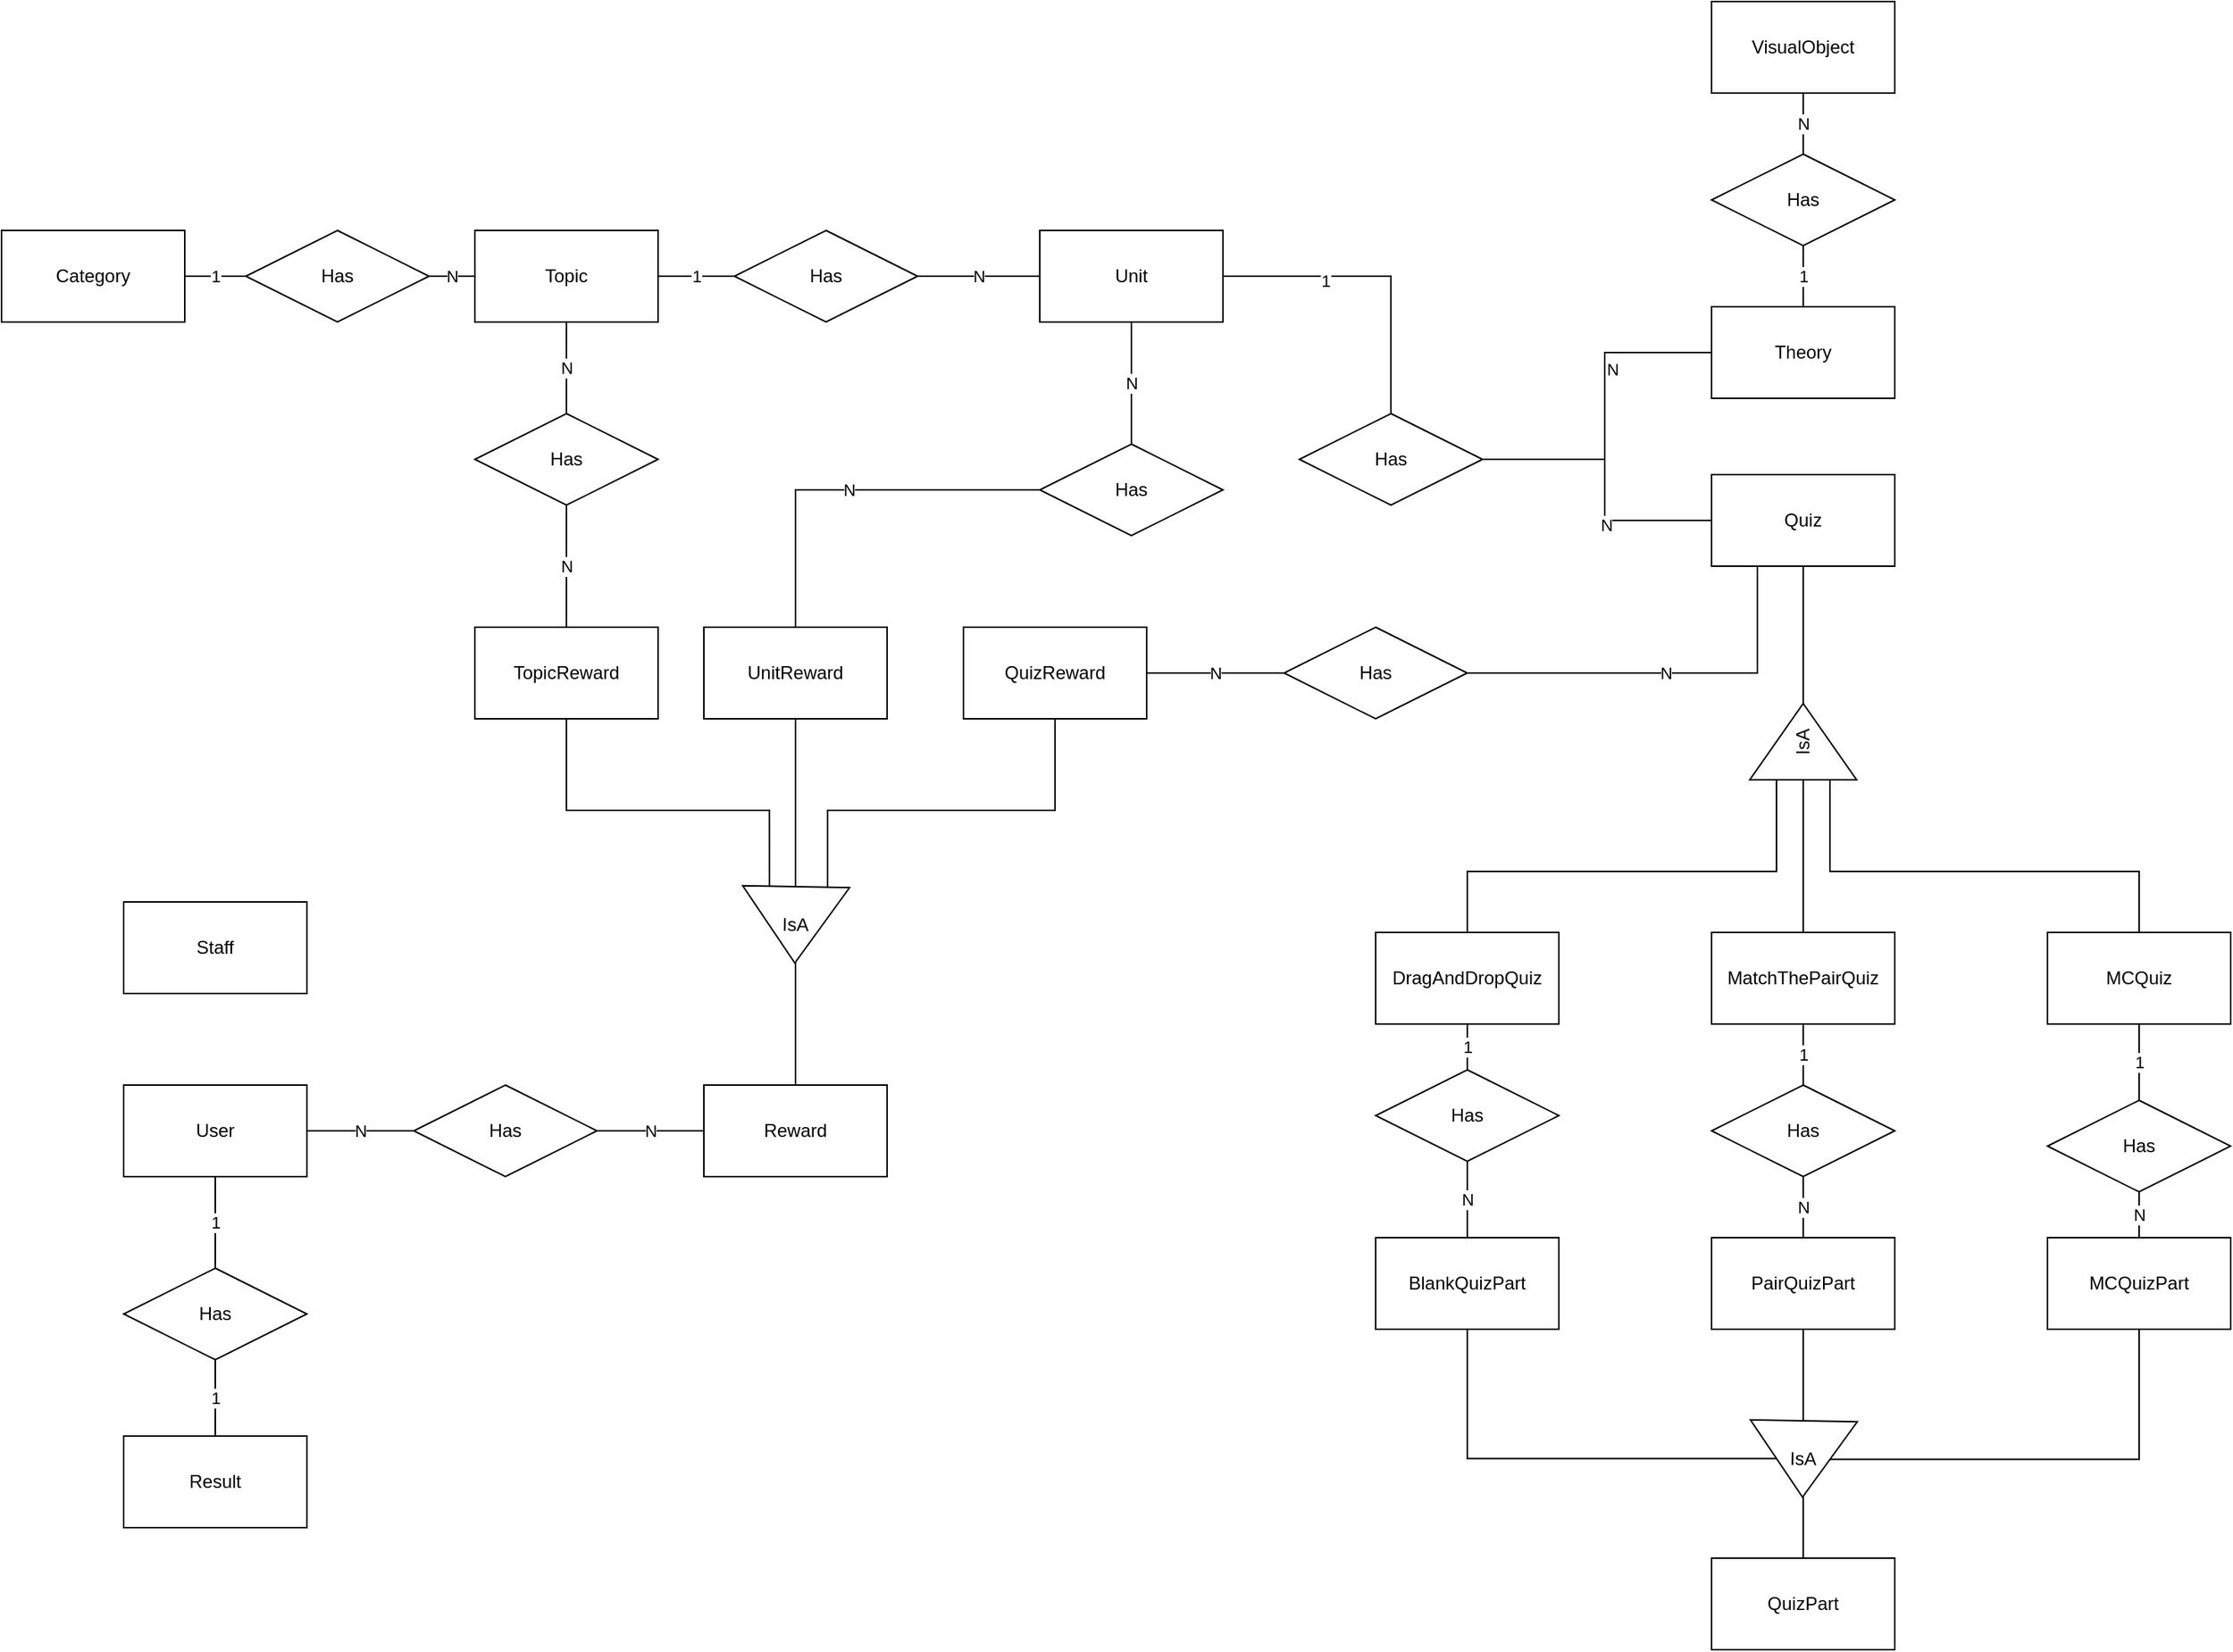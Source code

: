 <mxfile version="13.4.9" type="github">
  <diagram id="R2lEEEUBdFMjLlhIrx00" name="Page-1">
    <mxGraphModel dx="1350" dy="774" grid="1" gridSize="10" guides="1" tooltips="1" connect="1" arrows="1" fold="1" page="1" pageScale="1" pageWidth="1654" pageHeight="1169" math="0" shadow="0" extFonts="Permanent Marker^https://fonts.googleapis.com/css?family=Permanent+Marker">
      <root>
        <mxCell id="0" />
        <mxCell id="1" parent="0" />
        <mxCell id="sqilVZkOUBa6XORCe38h-3" value="Staff" style="whiteSpace=wrap;html=1;" vertex="1" parent="1">
          <mxGeometry x="120" y="640" width="120" height="60" as="geometry" />
        </mxCell>
        <mxCell id="sqilVZkOUBa6XORCe38h-30" value="1" style="edgeStyle=orthogonalEdgeStyle;rounded=0;orthogonalLoop=1;jettySize=auto;html=1;endArrow=none;endFill=0;" edge="1" parent="1" source="sqilVZkOUBa6XORCe38h-4" target="sqilVZkOUBa6XORCe38h-29">
          <mxGeometry relative="1" as="geometry" />
        </mxCell>
        <mxCell id="sqilVZkOUBa6XORCe38h-72" value="N" style="edgeStyle=orthogonalEdgeStyle;rounded=0;sketch=0;orthogonalLoop=1;jettySize=auto;html=1;entryX=0;entryY=0.5;entryDx=0;entryDy=0;endArrow=none;endFill=0;" edge="1" parent="1" source="sqilVZkOUBa6XORCe38h-4" target="sqilVZkOUBa6XORCe38h-54">
          <mxGeometry relative="1" as="geometry" />
        </mxCell>
        <mxCell id="sqilVZkOUBa6XORCe38h-4" value="User" style="whiteSpace=wrap;html=1;" vertex="1" parent="1">
          <mxGeometry x="120" y="760" width="120" height="60" as="geometry" />
        </mxCell>
        <mxCell id="sqilVZkOUBa6XORCe38h-5" value="Result" style="whiteSpace=wrap;html=1;" vertex="1" parent="1">
          <mxGeometry x="120" y="990" width="120" height="60" as="geometry" />
        </mxCell>
        <mxCell id="sqilVZkOUBa6XORCe38h-35" value="" style="edgeStyle=orthogonalEdgeStyle;rounded=0;orthogonalLoop=1;jettySize=auto;html=1;endArrow=none;endFill=0;" edge="1" parent="1" source="sqilVZkOUBa6XORCe38h-6" target="sqilVZkOUBa6XORCe38h-33">
          <mxGeometry relative="1" as="geometry" />
        </mxCell>
        <mxCell id="sqilVZkOUBa6XORCe38h-39" value="1" style="edgeStyle=orthogonalEdgeStyle;rounded=0;orthogonalLoop=1;jettySize=auto;html=1;endArrow=none;endFill=0;" edge="1" parent="1" source="sqilVZkOUBa6XORCe38h-6" target="sqilVZkOUBa6XORCe38h-33">
          <mxGeometry relative="1" as="geometry" />
        </mxCell>
        <mxCell id="sqilVZkOUBa6XORCe38h-6" value="Category" style="whiteSpace=wrap;html=1;" vertex="1" parent="1">
          <mxGeometry x="40" y="200" width="120" height="60" as="geometry" />
        </mxCell>
        <mxCell id="sqilVZkOUBa6XORCe38h-37" value="1" style="edgeStyle=orthogonalEdgeStyle;rounded=0;orthogonalLoop=1;jettySize=auto;html=1;endArrow=none;endFill=0;" edge="1" parent="1" source="sqilVZkOUBa6XORCe38h-7" target="sqilVZkOUBa6XORCe38h-32">
          <mxGeometry relative="1" as="geometry" />
        </mxCell>
        <mxCell id="sqilVZkOUBa6XORCe38h-86" value="N" style="edgeStyle=orthogonalEdgeStyle;rounded=0;sketch=0;orthogonalLoop=1;jettySize=auto;html=1;endArrow=none;endFill=0;" edge="1" parent="1" source="sqilVZkOUBa6XORCe38h-7" target="sqilVZkOUBa6XORCe38h-55">
          <mxGeometry relative="1" as="geometry" />
        </mxCell>
        <mxCell id="sqilVZkOUBa6XORCe38h-7" value="Topic" style="whiteSpace=wrap;html=1;" vertex="1" parent="1">
          <mxGeometry x="350" y="200" width="120" height="60" as="geometry" />
        </mxCell>
        <mxCell id="sqilVZkOUBa6XORCe38h-41" value="" style="edgeStyle=orthogonalEdgeStyle;rounded=0;orthogonalLoop=1;jettySize=auto;html=1;endArrow=none;endFill=0;" edge="1" parent="1" source="sqilVZkOUBa6XORCe38h-8" target="sqilVZkOUBa6XORCe38h-40">
          <mxGeometry relative="1" as="geometry" />
        </mxCell>
        <mxCell id="sqilVZkOUBa6XORCe38h-108" value="1" style="edgeLabel;html=1;align=center;verticalAlign=middle;resizable=0;points=[];" vertex="1" connectable="0" parent="sqilVZkOUBa6XORCe38h-41">
          <mxGeometry x="-0.33" y="-3" relative="1" as="geometry">
            <mxPoint as="offset" />
          </mxGeometry>
        </mxCell>
        <mxCell id="sqilVZkOUBa6XORCe38h-88" value="N" style="edgeStyle=orthogonalEdgeStyle;rounded=0;sketch=0;orthogonalLoop=1;jettySize=auto;html=1;entryX=0.5;entryY=0;entryDx=0;entryDy=0;endArrow=none;endFill=0;" edge="1" parent="1" source="sqilVZkOUBa6XORCe38h-8" target="sqilVZkOUBa6XORCe38h-56">
          <mxGeometry relative="1" as="geometry" />
        </mxCell>
        <mxCell id="sqilVZkOUBa6XORCe38h-8" value="Unit" style="whiteSpace=wrap;html=1;" vertex="1" parent="1">
          <mxGeometry x="720" y="200" width="120" height="60" as="geometry" />
        </mxCell>
        <mxCell id="sqilVZkOUBa6XORCe38h-45" value="1" style="edgeStyle=orthogonalEdgeStyle;rounded=0;orthogonalLoop=1;jettySize=auto;html=1;endArrow=none;endFill=0;" edge="1" parent="1" source="sqilVZkOUBa6XORCe38h-10" target="sqilVZkOUBa6XORCe38h-44">
          <mxGeometry relative="1" as="geometry" />
        </mxCell>
        <mxCell id="sqilVZkOUBa6XORCe38h-10" value="Theory" style="whiteSpace=wrap;html=1;" vertex="1" parent="1">
          <mxGeometry x="1160" y="250" width="120" height="60" as="geometry" />
        </mxCell>
        <mxCell id="sqilVZkOUBa6XORCe38h-112" value="" style="edgeStyle=orthogonalEdgeStyle;rounded=0;sketch=0;orthogonalLoop=1;jettySize=auto;html=1;endArrow=none;endFill=0;" edge="1" parent="1" source="sqilVZkOUBa6XORCe38h-11" target="sqilVZkOUBa6XORCe38h-80">
          <mxGeometry relative="1" as="geometry" />
        </mxCell>
        <mxCell id="sqilVZkOUBa6XORCe38h-11" value="&lt;div style=&quot;text-align: left&quot;&gt;&lt;font size=&quot;1&quot;&gt;&lt;span style=&quot;background-color: rgb(255 , 255 , 255) ; font-size: 12px&quot;&gt;Quiz&lt;/span&gt;&lt;/font&gt;&lt;/div&gt;" style="whiteSpace=wrap;html=1;" vertex="1" parent="1">
          <mxGeometry x="1160" y="360" width="120" height="60" as="geometry" />
        </mxCell>
        <mxCell id="sqilVZkOUBa6XORCe38h-16" value="VisualObject" style="whiteSpace=wrap;html=1;" vertex="1" parent="1">
          <mxGeometry x="1160" y="50" width="120" height="60" as="geometry" />
        </mxCell>
        <mxCell id="sqilVZkOUBa6XORCe38h-50" style="edgeStyle=orthogonalEdgeStyle;rounded=0;orthogonalLoop=1;jettySize=auto;html=1;entryX=0;entryY=0.75;entryDx=0;entryDy=0;endArrow=none;endFill=0;" edge="1" parent="1" source="sqilVZkOUBa6XORCe38h-17" target="sqilVZkOUBa6XORCe38h-48">
          <mxGeometry relative="1" as="geometry">
            <Array as="points">
              <mxPoint x="410" y="580" />
              <mxPoint x="543" y="580" />
            </Array>
          </mxGeometry>
        </mxCell>
        <mxCell id="sqilVZkOUBa6XORCe38h-17" value="TopicReward" style="whiteSpace=wrap;html=1;" vertex="1" parent="1">
          <mxGeometry x="350" y="460" width="120" height="60" as="geometry" />
        </mxCell>
        <mxCell id="sqilVZkOUBa6XORCe38h-51" style="edgeStyle=orthogonalEdgeStyle;rounded=0;orthogonalLoop=1;jettySize=auto;html=1;endArrow=none;endFill=0;" edge="1" parent="1" source="sqilVZkOUBa6XORCe38h-18" target="sqilVZkOUBa6XORCe38h-48">
          <mxGeometry relative="1" as="geometry" />
        </mxCell>
        <mxCell id="sqilVZkOUBa6XORCe38h-18" value="UnitReward" style="whiteSpace=wrap;html=1;" vertex="1" parent="1">
          <mxGeometry x="500" y="460" width="120" height="60" as="geometry" />
        </mxCell>
        <mxCell id="sqilVZkOUBa6XORCe38h-19" value="Reward" style="whiteSpace=wrap;html=1;" vertex="1" parent="1">
          <mxGeometry x="500.0" y="760" width="120" height="60" as="geometry" />
        </mxCell>
        <mxCell id="sqilVZkOUBa6XORCe38h-52" style="edgeStyle=orthogonalEdgeStyle;rounded=0;orthogonalLoop=1;jettySize=auto;html=1;entryX=0.333;entryY=0.202;entryDx=0;entryDy=0;entryPerimeter=0;endArrow=none;endFill=0;" edge="1" parent="1" source="sqilVZkOUBa6XORCe38h-20" target="sqilVZkOUBa6XORCe38h-48">
          <mxGeometry relative="1" as="geometry">
            <Array as="points">
              <mxPoint x="730" y="580" />
              <mxPoint x="581" y="580" />
            </Array>
          </mxGeometry>
        </mxCell>
        <mxCell id="sqilVZkOUBa6XORCe38h-97" value="N" style="edgeStyle=orthogonalEdgeStyle;rounded=0;sketch=0;orthogonalLoop=1;jettySize=auto;html=1;entryX=0;entryY=0.5;entryDx=0;entryDy=0;endArrow=none;endFill=0;" edge="1" parent="1" source="sqilVZkOUBa6XORCe38h-20" target="sqilVZkOUBa6XORCe38h-57">
          <mxGeometry relative="1" as="geometry" />
        </mxCell>
        <mxCell id="sqilVZkOUBa6XORCe38h-20" value="&lt;span style=&quot;text-align: left ; background-color: rgb(255 , 255 , 255)&quot;&gt;QuizReward&lt;/span&gt;" style="whiteSpace=wrap;html=1;" vertex="1" parent="1">
          <mxGeometry x="670" y="460" width="120" height="60" as="geometry" />
        </mxCell>
        <mxCell id="sqilVZkOUBa6XORCe38h-98" value="1" style="edgeStyle=orthogonalEdgeStyle;rounded=0;sketch=0;orthogonalLoop=1;jettySize=auto;html=1;endArrow=none;endFill=0;" edge="1" parent="1" source="sqilVZkOUBa6XORCe38h-21" target="sqilVZkOUBa6XORCe38h-58">
          <mxGeometry relative="1" as="geometry" />
        </mxCell>
        <mxCell id="sqilVZkOUBa6XORCe38h-113" style="edgeStyle=orthogonalEdgeStyle;rounded=0;sketch=0;orthogonalLoop=1;jettySize=auto;html=1;entryX=0;entryY=0.25;entryDx=0;entryDy=0;endArrow=none;endFill=0;" edge="1" parent="1" source="sqilVZkOUBa6XORCe38h-21" target="sqilVZkOUBa6XORCe38h-80">
          <mxGeometry relative="1" as="geometry">
            <Array as="points">
              <mxPoint x="1000" y="620" />
              <mxPoint x="1203" y="620" />
            </Array>
          </mxGeometry>
        </mxCell>
        <mxCell id="sqilVZkOUBa6XORCe38h-21" value="DragAndDropQuiz" style="whiteSpace=wrap;html=1;" vertex="1" parent="1">
          <mxGeometry x="940" y="660" width="120" height="60" as="geometry" />
        </mxCell>
        <mxCell id="sqilVZkOUBa6XORCe38h-93" value="" style="edgeStyle=orthogonalEdgeStyle;rounded=0;sketch=0;orthogonalLoop=1;jettySize=auto;html=1;endArrow=none;endFill=0;" edge="1" parent="1" source="sqilVZkOUBa6XORCe38h-22" target="sqilVZkOUBa6XORCe38h-80">
          <mxGeometry relative="1" as="geometry" />
        </mxCell>
        <mxCell id="sqilVZkOUBa6XORCe38h-100" value="1" style="edgeStyle=orthogonalEdgeStyle;rounded=0;sketch=0;orthogonalLoop=1;jettySize=auto;html=1;endArrow=none;endFill=0;" edge="1" parent="1" source="sqilVZkOUBa6XORCe38h-22" target="sqilVZkOUBa6XORCe38h-59">
          <mxGeometry relative="1" as="geometry" />
        </mxCell>
        <mxCell id="sqilVZkOUBa6XORCe38h-22" value="MatchThePairQuiz" style="whiteSpace=wrap;html=1;" vertex="1" parent="1">
          <mxGeometry x="1160" y="660" width="120" height="60" as="geometry" />
        </mxCell>
        <mxCell id="sqilVZkOUBa6XORCe38h-91" style="edgeStyle=orthogonalEdgeStyle;rounded=0;sketch=0;orthogonalLoop=1;jettySize=auto;html=1;entryX=0;entryY=0.75;entryDx=0;entryDy=0;endArrow=none;endFill=0;" edge="1" parent="1" source="sqilVZkOUBa6XORCe38h-23" target="sqilVZkOUBa6XORCe38h-80">
          <mxGeometry relative="1" as="geometry">
            <Array as="points">
              <mxPoint x="1440" y="620" />
              <mxPoint x="1238" y="620" />
            </Array>
          </mxGeometry>
        </mxCell>
        <mxCell id="sqilVZkOUBa6XORCe38h-102" value="1" style="edgeStyle=orthogonalEdgeStyle;rounded=0;sketch=0;orthogonalLoop=1;jettySize=auto;html=1;endArrow=none;endFill=0;" edge="1" parent="1" source="sqilVZkOUBa6XORCe38h-23" target="sqilVZkOUBa6XORCe38h-60">
          <mxGeometry relative="1" as="geometry" />
        </mxCell>
        <mxCell id="sqilVZkOUBa6XORCe38h-23" value="MCQuiz" style="whiteSpace=wrap;html=1;" vertex="1" parent="1">
          <mxGeometry x="1380" y="660" width="120" height="60" as="geometry" />
        </mxCell>
        <mxCell id="sqilVZkOUBa6XORCe38h-114" style="edgeStyle=orthogonalEdgeStyle;rounded=0;sketch=0;orthogonalLoop=1;jettySize=auto;html=1;entryX=0.5;entryY=1;entryDx=0;entryDy=0;endArrow=none;endFill=0;" edge="1" parent="1" source="sqilVZkOUBa6XORCe38h-24" target="sqilVZkOUBa6XORCe38h-67">
          <mxGeometry relative="1" as="geometry">
            <Array as="points">
              <mxPoint x="1000" y="1005" />
            </Array>
          </mxGeometry>
        </mxCell>
        <mxCell id="sqilVZkOUBa6XORCe38h-24" value="Blank&lt;span style=&quot;text-align: left ; background-color: rgb(255 , 255 , 255)&quot;&gt;QuizPart&lt;/span&gt;" style="whiteSpace=wrap;html=1;" vertex="1" parent="1">
          <mxGeometry x="940" y="860" width="120" height="60" as="geometry" />
        </mxCell>
        <mxCell id="sqilVZkOUBa6XORCe38h-105" value="" style="edgeStyle=orthogonalEdgeStyle;rounded=0;sketch=0;orthogonalLoop=1;jettySize=auto;html=1;endArrow=none;endFill=0;" edge="1" parent="1" source="sqilVZkOUBa6XORCe38h-25" target="sqilVZkOUBa6XORCe38h-67">
          <mxGeometry relative="1" as="geometry" />
        </mxCell>
        <mxCell id="sqilVZkOUBa6XORCe38h-25" value="Pair&lt;span style=&quot;text-align: left ; background-color: rgb(255 , 255 , 255)&quot;&gt;QuizPart&lt;/span&gt;" style="whiteSpace=wrap;html=1;" vertex="1" parent="1">
          <mxGeometry x="1160" y="860" width="120" height="60" as="geometry" />
        </mxCell>
        <mxCell id="sqilVZkOUBa6XORCe38h-106" style="edgeStyle=orthogonalEdgeStyle;rounded=0;sketch=0;orthogonalLoop=1;jettySize=auto;html=1;entryX=0.5;entryY=0;entryDx=0;entryDy=0;endArrow=none;endFill=0;" edge="1" parent="1" source="sqilVZkOUBa6XORCe38h-26" target="sqilVZkOUBa6XORCe38h-67">
          <mxGeometry relative="1" as="geometry">
            <Array as="points">
              <mxPoint x="1440" y="1005" />
            </Array>
          </mxGeometry>
        </mxCell>
        <mxCell id="sqilVZkOUBa6XORCe38h-26" value="MC&lt;span style=&quot;text-align: left ; background-color: rgb(255 , 255 , 255)&quot;&gt;QuizPart&lt;/span&gt;" style="whiteSpace=wrap;html=1;" vertex="1" parent="1">
          <mxGeometry x="1380" y="860" width="120" height="60" as="geometry" />
        </mxCell>
        <mxCell id="sqilVZkOUBa6XORCe38h-27" value="&lt;span style=&quot;text-align: left ; background-color: rgb(255 , 255 , 255)&quot;&gt;QuizPart&lt;/span&gt;" style="whiteSpace=wrap;html=1;" vertex="1" parent="1">
          <mxGeometry x="1160" y="1070" width="120" height="60" as="geometry" />
        </mxCell>
        <mxCell id="sqilVZkOUBa6XORCe38h-31" value="1" style="edgeStyle=orthogonalEdgeStyle;rounded=0;orthogonalLoop=1;jettySize=auto;html=1;endArrow=none;endFill=0;" edge="1" parent="1" source="sqilVZkOUBa6XORCe38h-29" target="sqilVZkOUBa6XORCe38h-5">
          <mxGeometry relative="1" as="geometry" />
        </mxCell>
        <mxCell id="sqilVZkOUBa6XORCe38h-29" value="Has" style="shape=rhombus;perimeter=rhombusPerimeter;whiteSpace=wrap;html=1;align=center;" vertex="1" parent="1">
          <mxGeometry x="120" y="880" width="120" height="60" as="geometry" />
        </mxCell>
        <mxCell id="sqilVZkOUBa6XORCe38h-38" value="N" style="edgeStyle=orthogonalEdgeStyle;rounded=0;orthogonalLoop=1;jettySize=auto;html=1;endArrow=none;endFill=0;" edge="1" parent="1" source="sqilVZkOUBa6XORCe38h-32" target="sqilVZkOUBa6XORCe38h-8">
          <mxGeometry relative="1" as="geometry" />
        </mxCell>
        <mxCell id="sqilVZkOUBa6XORCe38h-32" value="Has" style="shape=rhombus;perimeter=rhombusPerimeter;whiteSpace=wrap;html=1;align=center;" vertex="1" parent="1">
          <mxGeometry x="520" y="200" width="120" height="60" as="geometry" />
        </mxCell>
        <mxCell id="sqilVZkOUBa6XORCe38h-36" value="N" style="edgeStyle=orthogonalEdgeStyle;rounded=0;orthogonalLoop=1;jettySize=auto;html=1;endArrow=none;endFill=0;" edge="1" parent="1" source="sqilVZkOUBa6XORCe38h-33" target="sqilVZkOUBa6XORCe38h-7">
          <mxGeometry relative="1" as="geometry" />
        </mxCell>
        <mxCell id="sqilVZkOUBa6XORCe38h-33" value="Has" style="shape=rhombus;perimeter=rhombusPerimeter;whiteSpace=wrap;html=1;align=center;" vertex="1" parent="1">
          <mxGeometry x="200" y="200" width="120" height="60" as="geometry" />
        </mxCell>
        <mxCell id="sqilVZkOUBa6XORCe38h-42" value="" style="edgeStyle=orthogonalEdgeStyle;rounded=0;orthogonalLoop=1;jettySize=auto;html=1;endArrow=none;endFill=0;" edge="1" parent="1" source="sqilVZkOUBa6XORCe38h-40" target="sqilVZkOUBa6XORCe38h-11">
          <mxGeometry relative="1" as="geometry">
            <Array as="points">
              <mxPoint x="1090" y="350" />
              <mxPoint x="1090" y="390" />
            </Array>
          </mxGeometry>
        </mxCell>
        <mxCell id="sqilVZkOUBa6XORCe38h-110" value="N" style="edgeLabel;html=1;align=center;verticalAlign=middle;resizable=0;points=[];" vertex="1" connectable="0" parent="sqilVZkOUBa6XORCe38h-42">
          <mxGeometry x="0.267" y="-3" relative="1" as="geometry">
            <mxPoint as="offset" />
          </mxGeometry>
        </mxCell>
        <mxCell id="sqilVZkOUBa6XORCe38h-43" style="edgeStyle=orthogonalEdgeStyle;rounded=0;orthogonalLoop=1;jettySize=auto;html=1;endArrow=none;endFill=0;" edge="1" parent="1" source="sqilVZkOUBa6XORCe38h-40" target="sqilVZkOUBa6XORCe38h-10">
          <mxGeometry relative="1" as="geometry">
            <Array as="points">
              <mxPoint x="1090" y="350" />
              <mxPoint x="1090" y="280" />
            </Array>
          </mxGeometry>
        </mxCell>
        <mxCell id="sqilVZkOUBa6XORCe38h-109" value="N" style="edgeLabel;html=1;align=center;verticalAlign=middle;resizable=0;points=[];" vertex="1" connectable="0" parent="sqilVZkOUBa6XORCe38h-43">
          <mxGeometry x="0.262" y="-5" relative="1" as="geometry">
            <mxPoint as="offset" />
          </mxGeometry>
        </mxCell>
        <mxCell id="sqilVZkOUBa6XORCe38h-40" value="Has" style="shape=rhombus;perimeter=rhombusPerimeter;whiteSpace=wrap;html=1;align=center;" vertex="1" parent="1">
          <mxGeometry x="890" y="320" width="120" height="60" as="geometry" />
        </mxCell>
        <mxCell id="sqilVZkOUBa6XORCe38h-46" value="N" style="edgeStyle=orthogonalEdgeStyle;rounded=0;orthogonalLoop=1;jettySize=auto;html=1;endArrow=none;endFill=0;" edge="1" parent="1" source="sqilVZkOUBa6XORCe38h-44" target="sqilVZkOUBa6XORCe38h-16">
          <mxGeometry relative="1" as="geometry" />
        </mxCell>
        <mxCell id="sqilVZkOUBa6XORCe38h-44" value="Has" style="shape=rhombus;perimeter=rhombusPerimeter;whiteSpace=wrap;html=1;align=center;" vertex="1" parent="1">
          <mxGeometry x="1160" y="150" width="120" height="60" as="geometry" />
        </mxCell>
        <mxCell id="sqilVZkOUBa6XORCe38h-96" style="edgeStyle=orthogonalEdgeStyle;rounded=0;sketch=0;orthogonalLoop=1;jettySize=auto;html=1;entryX=0.5;entryY=0;entryDx=0;entryDy=0;endArrow=none;endFill=0;" edge="1" parent="1" source="sqilVZkOUBa6XORCe38h-48" target="sqilVZkOUBa6XORCe38h-19">
          <mxGeometry relative="1" as="geometry" />
        </mxCell>
        <mxCell id="sqilVZkOUBa6XORCe38h-48" value="IsA" style="triangle;whiteSpace=wrap;html=1;rotation=91;sketch=0;labelPosition=center;verticalLabelPosition=middle;align=center;verticalAlign=middle;horizontal=0;" vertex="1" parent="1">
          <mxGeometry x="535" y="620" width="50" height="70" as="geometry" />
        </mxCell>
        <mxCell id="sqilVZkOUBa6XORCe38h-73" value="N" style="edgeStyle=orthogonalEdgeStyle;rounded=0;sketch=0;orthogonalLoop=1;jettySize=auto;html=1;endArrow=none;endFill=0;" edge="1" parent="1" source="sqilVZkOUBa6XORCe38h-54" target="sqilVZkOUBa6XORCe38h-19">
          <mxGeometry relative="1" as="geometry" />
        </mxCell>
        <mxCell id="sqilVZkOUBa6XORCe38h-54" value="Has" style="shape=rhombus;perimeter=rhombusPerimeter;whiteSpace=wrap;html=1;align=center;" vertex="1" parent="1">
          <mxGeometry x="310.0" y="760" width="120" height="60" as="geometry" />
        </mxCell>
        <mxCell id="sqilVZkOUBa6XORCe38h-85" value="N" style="edgeStyle=orthogonalEdgeStyle;rounded=0;sketch=0;orthogonalLoop=1;jettySize=auto;html=1;endArrow=none;endFill=0;" edge="1" parent="1" source="sqilVZkOUBa6XORCe38h-55" target="sqilVZkOUBa6XORCe38h-17">
          <mxGeometry relative="1" as="geometry" />
        </mxCell>
        <mxCell id="sqilVZkOUBa6XORCe38h-55" value="Has" style="shape=rhombus;perimeter=rhombusPerimeter;whiteSpace=wrap;html=1;align=center;" vertex="1" parent="1">
          <mxGeometry x="350" y="320" width="120" height="60" as="geometry" />
        </mxCell>
        <mxCell id="sqilVZkOUBa6XORCe38h-89" value="N" style="edgeStyle=orthogonalEdgeStyle;rounded=0;sketch=0;orthogonalLoop=1;jettySize=auto;html=1;endArrow=none;endFill=0;" edge="1" parent="1" source="sqilVZkOUBa6XORCe38h-56" target="sqilVZkOUBa6XORCe38h-18">
          <mxGeometry relative="1" as="geometry" />
        </mxCell>
        <mxCell id="sqilVZkOUBa6XORCe38h-56" value="Has" style="shape=rhombus;perimeter=rhombusPerimeter;whiteSpace=wrap;html=1;align=center;" vertex="1" parent="1">
          <mxGeometry x="720" y="340" width="120" height="60" as="geometry" />
        </mxCell>
        <mxCell id="sqilVZkOUBa6XORCe38h-94" value="N" style="edgeStyle=orthogonalEdgeStyle;rounded=0;sketch=0;orthogonalLoop=1;jettySize=auto;html=1;entryX=0.25;entryY=1;entryDx=0;entryDy=0;endArrow=none;endFill=0;" edge="1" parent="1" source="sqilVZkOUBa6XORCe38h-57" target="sqilVZkOUBa6XORCe38h-11">
          <mxGeometry relative="1" as="geometry" />
        </mxCell>
        <mxCell id="sqilVZkOUBa6XORCe38h-57" value="Has" style="shape=rhombus;perimeter=rhombusPerimeter;whiteSpace=wrap;html=1;align=center;" vertex="1" parent="1">
          <mxGeometry x="880" y="460" width="120" height="60" as="geometry" />
        </mxCell>
        <mxCell id="sqilVZkOUBa6XORCe38h-99" value="N" style="edgeStyle=orthogonalEdgeStyle;rounded=0;sketch=0;orthogonalLoop=1;jettySize=auto;html=1;endArrow=none;endFill=0;" edge="1" parent="1" source="sqilVZkOUBa6XORCe38h-58" target="sqilVZkOUBa6XORCe38h-24">
          <mxGeometry relative="1" as="geometry" />
        </mxCell>
        <mxCell id="sqilVZkOUBa6XORCe38h-58" value="Has" style="shape=rhombus;perimeter=rhombusPerimeter;whiteSpace=wrap;html=1;align=center;" vertex="1" parent="1">
          <mxGeometry x="940" y="750" width="120" height="60" as="geometry" />
        </mxCell>
        <mxCell id="sqilVZkOUBa6XORCe38h-101" value="N" style="edgeStyle=orthogonalEdgeStyle;rounded=0;sketch=0;orthogonalLoop=1;jettySize=auto;html=1;endArrow=none;endFill=0;" edge="1" parent="1" source="sqilVZkOUBa6XORCe38h-59" target="sqilVZkOUBa6XORCe38h-25">
          <mxGeometry relative="1" as="geometry" />
        </mxCell>
        <mxCell id="sqilVZkOUBa6XORCe38h-59" value="Has" style="shape=rhombus;perimeter=rhombusPerimeter;whiteSpace=wrap;html=1;align=center;" vertex="1" parent="1">
          <mxGeometry x="1160" y="760" width="120" height="60" as="geometry" />
        </mxCell>
        <mxCell id="sqilVZkOUBa6XORCe38h-103" value="N" style="edgeStyle=orthogonalEdgeStyle;rounded=0;sketch=0;orthogonalLoop=1;jettySize=auto;html=1;endArrow=none;endFill=0;" edge="1" parent="1" source="sqilVZkOUBa6XORCe38h-60" target="sqilVZkOUBa6XORCe38h-26">
          <mxGeometry relative="1" as="geometry" />
        </mxCell>
        <mxCell id="sqilVZkOUBa6XORCe38h-60" value="Has" style="shape=rhombus;perimeter=rhombusPerimeter;whiteSpace=wrap;html=1;align=center;" vertex="1" parent="1">
          <mxGeometry x="1380" y="770" width="120" height="60" as="geometry" />
        </mxCell>
        <mxCell id="sqilVZkOUBa6XORCe38h-107" value="" style="edgeStyle=orthogonalEdgeStyle;rounded=0;sketch=0;orthogonalLoop=1;jettySize=auto;html=1;endArrow=none;endFill=0;" edge="1" parent="1" source="sqilVZkOUBa6XORCe38h-67" target="sqilVZkOUBa6XORCe38h-27">
          <mxGeometry relative="1" as="geometry" />
        </mxCell>
        <mxCell id="sqilVZkOUBa6XORCe38h-67" value="IsA" style="triangle;whiteSpace=wrap;html=1;rotation=91;sketch=0;labelPosition=center;verticalLabelPosition=middle;align=center;verticalAlign=middle;horizontal=0;" vertex="1" parent="1">
          <mxGeometry x="1195.001" y="969.997" width="50" height="70" as="geometry" />
        </mxCell>
        <mxCell id="sqilVZkOUBa6XORCe38h-80" value="IsA" style="triangle;whiteSpace=wrap;html=1;rotation=-90;sketch=0;labelPosition=center;verticalLabelPosition=middle;align=center;verticalAlign=middle;horizontal=1;" vertex="1" parent="1">
          <mxGeometry x="1195.001" y="499.997" width="50" height="70" as="geometry" />
        </mxCell>
        <mxCell id="sqilVZkOUBa6XORCe38h-111" style="edgeStyle=orthogonalEdgeStyle;rounded=0;sketch=0;orthogonalLoop=1;jettySize=auto;html=1;exitX=0;exitY=0.5;exitDx=0;exitDy=0;endArrow=none;endFill=0;" edge="1" parent="1" source="sqilVZkOUBa6XORCe38h-80" target="sqilVZkOUBa6XORCe38h-80">
          <mxGeometry relative="1" as="geometry" />
        </mxCell>
      </root>
    </mxGraphModel>
  </diagram>
</mxfile>
